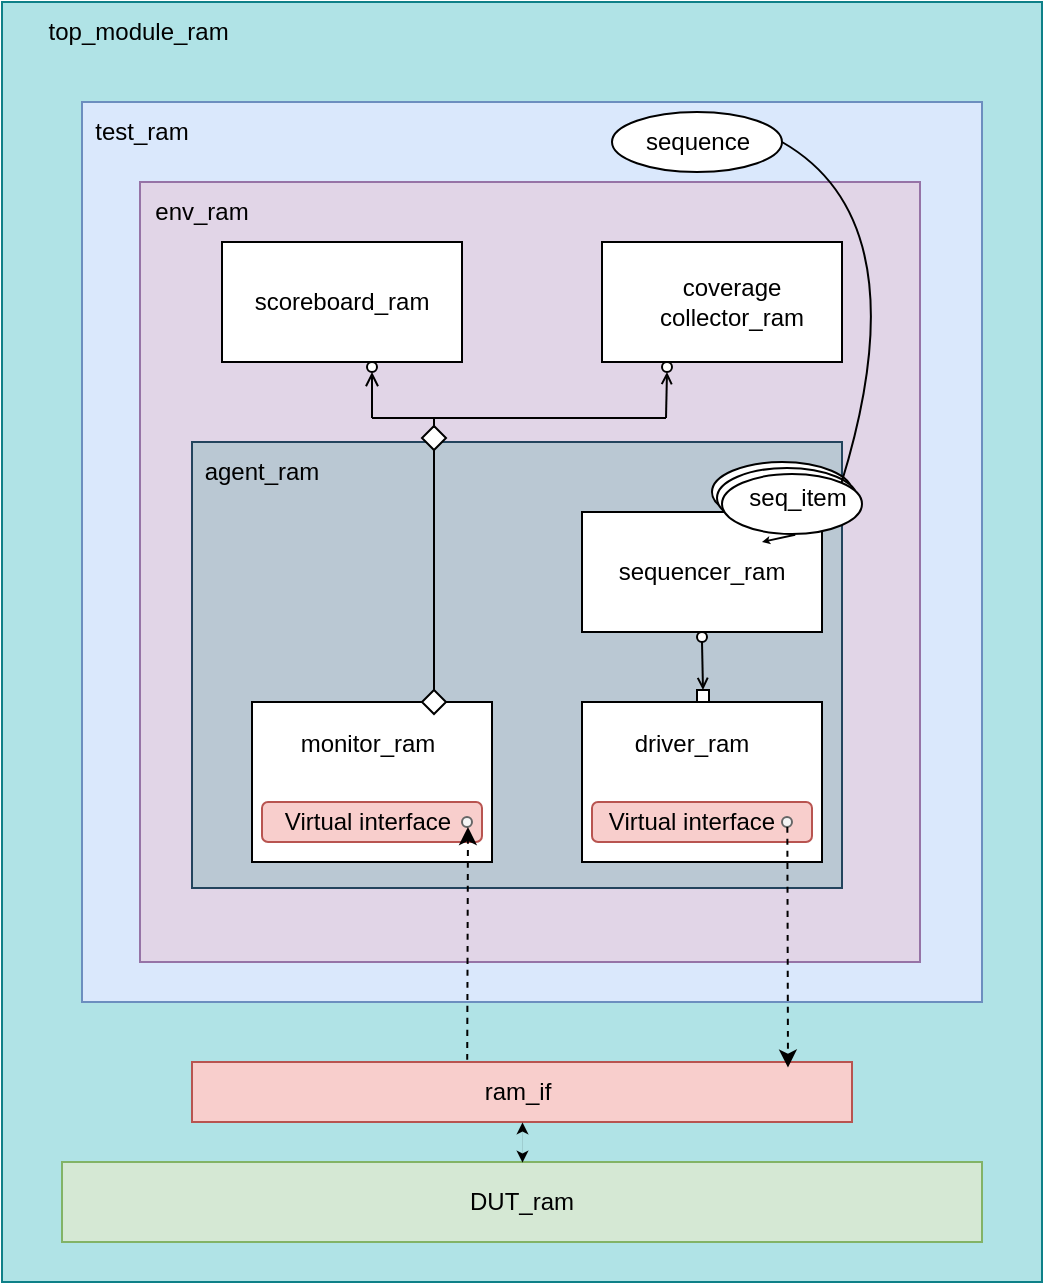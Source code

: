 <mxfile version="26.1.1">
  <diagram name="Page-1" id="iBlF3_Ep1_i4AvZprTDm">
    <mxGraphModel grid="1" page="1" gridSize="10" guides="1" tooltips="1" connect="1" arrows="1" fold="1" pageScale="1" pageWidth="850" pageHeight="1100" math="0" shadow="0">
      <root>
        <mxCell id="0" />
        <mxCell id="1" parent="0" />
        <mxCell id="HkIWx38XpdJMgbNnedaE-1" value="" style="rounded=0;whiteSpace=wrap;html=1;fillColor=#b0e3e6;strokeColor=#0e8088;" vertex="1" parent="1">
          <mxGeometry x="190" y="-490" width="520" height="640" as="geometry" />
        </mxCell>
        <mxCell id="HkIWx38XpdJMgbNnedaE-2" style="rounded=0;orthogonalLoop=1;jettySize=auto;html=1;exitX=0.5;exitY=0;exitDx=0;exitDy=0;entryX=0.5;entryY=0;entryDx=0;entryDy=0;strokeColor=default;curved=1;" edge="1" parent="1" target="HkIWx38XpdJMgbNnedaE-3">
          <mxGeometry relative="1" as="geometry">
            <mxPoint x="449.96" y="90" as="sourcePoint" />
            <mxPoint x="449.96" y="70" as="targetPoint" />
          </mxGeometry>
        </mxCell>
        <mxCell id="HkIWx38XpdJMgbNnedaE-3" value="" style="rounded=0;whiteSpace=wrap;html=1;fillColor=#d5e8d4;strokeColor=#82b366;" vertex="1" parent="1">
          <mxGeometry x="220" y="90" width="460" height="40" as="geometry" />
        </mxCell>
        <mxCell id="HkIWx38XpdJMgbNnedaE-4" value="" style="rounded=0;whiteSpace=wrap;html=1;fillColor=#f8cecc;strokeColor=#b85450;" vertex="1" parent="1">
          <mxGeometry x="285" y="40" width="330" height="30" as="geometry" />
        </mxCell>
        <mxCell id="HkIWx38XpdJMgbNnedaE-5" value="" style="endArrow=classic;startArrow=classic;html=1;rounded=0;entryX=0.5;entryY=1;entryDx=0;entryDy=0;exitX=0.5;exitY=0;exitDx=0;exitDy=0;strokeWidth=0;" edge="1" parent="1" source="HkIWx38XpdJMgbNnedaE-3" target="HkIWx38XpdJMgbNnedaE-4">
          <mxGeometry width="50" height="50" relative="1" as="geometry">
            <mxPoint x="370" y="60" as="sourcePoint" />
            <mxPoint x="420" y="10" as="targetPoint" />
          </mxGeometry>
        </mxCell>
        <mxCell id="HkIWx38XpdJMgbNnedaE-6" value="" style="whiteSpace=wrap;html=1;aspect=fixed;fillColor=#dae8fc;strokeColor=#6c8ebf;" vertex="1" parent="1">
          <mxGeometry x="230" y="-440" width="450" height="450" as="geometry" />
        </mxCell>
        <mxCell id="HkIWx38XpdJMgbNnedaE-7" value="" style="whiteSpace=wrap;html=1;aspect=fixed;fillColor=#e1d5e7;strokeColor=#9673a6;" vertex="1" parent="1">
          <mxGeometry x="259" y="-400" width="390" height="390" as="geometry" />
        </mxCell>
        <mxCell id="HkIWx38XpdJMgbNnedaE-8" value="" style="rounded=0;whiteSpace=wrap;html=1;fillColor=#bac8d3;strokeColor=#23445d;" vertex="1" parent="1">
          <mxGeometry x="285" y="-270" width="325" height="223" as="geometry" />
        </mxCell>
        <mxCell id="HkIWx38XpdJMgbNnedaE-9" value="" style="rounded=0;whiteSpace=wrap;html=1;" vertex="1" parent="1">
          <mxGeometry x="300" y="-370" width="120" height="60" as="geometry" />
        </mxCell>
        <mxCell id="HkIWx38XpdJMgbNnedaE-10" value="" style="rounded=0;whiteSpace=wrap;html=1;" vertex="1" parent="1">
          <mxGeometry x="490" y="-370" width="120" height="60" as="geometry" />
        </mxCell>
        <mxCell id="HkIWx38XpdJMgbNnedaE-11" value="" style="rounded=0;whiteSpace=wrap;html=1;" vertex="1" parent="1">
          <mxGeometry x="480" y="-235" width="120" height="60" as="geometry" />
        </mxCell>
        <mxCell id="HkIWx38XpdJMgbNnedaE-12" value="" style="rounded=0;whiteSpace=wrap;html=1;" vertex="1" parent="1">
          <mxGeometry x="480" y="-140" width="120" height="80" as="geometry" />
        </mxCell>
        <mxCell id="HkIWx38XpdJMgbNnedaE-13" value="" style="rounded=0;whiteSpace=wrap;html=1;" vertex="1" parent="1">
          <mxGeometry x="315" y="-140" width="120" height="80" as="geometry" />
        </mxCell>
        <mxCell id="HkIWx38XpdJMgbNnedaE-14" value="" style="rounded=1;whiteSpace=wrap;html=1;fillColor=#f8cecc;strokeColor=#b85450;" vertex="1" parent="1">
          <mxGeometry x="320" y="-90" width="110" height="20" as="geometry" />
        </mxCell>
        <mxCell id="HkIWx38XpdJMgbNnedaE-15" value="" style="rounded=1;whiteSpace=wrap;html=1;fillColor=#f8cecc;strokeColor=#b85450;" vertex="1" parent="1">
          <mxGeometry x="485" y="-90" width="110" height="20" as="geometry" />
        </mxCell>
        <mxCell id="HkIWx38XpdJMgbNnedaE-16" value="" style="ellipse;whiteSpace=wrap;html=1;aspect=fixed;fillColor=#f5f5f5;fontColor=#333333;strokeColor=#666666;" vertex="1" parent="1">
          <mxGeometry x="580" y="-82.5" width="5" height="5" as="geometry" />
        </mxCell>
        <mxCell id="HkIWx38XpdJMgbNnedaE-17" value="" style="ellipse;whiteSpace=wrap;html=1;aspect=fixed;fillColor=#f5f5f5;fontColor=#333333;strokeColor=#666666;" vertex="1" parent="1">
          <mxGeometry x="420" y="-82.5" width="5" height="5" as="geometry" />
        </mxCell>
        <mxCell id="HkIWx38XpdJMgbNnedaE-18" value="" style="endArrow=classic;html=1;rounded=0;entryX=0.903;entryY=0.093;entryDx=0;entryDy=0;entryPerimeter=0;exitX=0.5;exitY=1;exitDx=0;exitDy=0;dashed=1;strokeWidth=1;curved=1;startArrow=none;startFill=0;" edge="1" parent="1" target="HkIWx38XpdJMgbNnedaE-4">
          <mxGeometry width="50" height="50" relative="1" as="geometry">
            <mxPoint x="582.67" y="-77.5" as="sourcePoint" />
            <mxPoint x="585.0" y="42.31" as="targetPoint" />
          </mxGeometry>
        </mxCell>
        <mxCell id="HkIWx38XpdJMgbNnedaE-19" value="" style="endArrow=classic;html=1;rounded=0;entryX=0.5;entryY=0;entryDx=0;entryDy=0;exitX=0.417;exitY=-0.038;exitDx=0;exitDy=0;dashed=1;strokeWidth=1;curved=1;startArrow=none;startFill=0;exitPerimeter=0;" edge="1" parent="1" source="HkIWx38XpdJMgbNnedaE-4">
          <mxGeometry width="50" height="50" relative="1" as="geometry">
            <mxPoint x="420" y="45" as="sourcePoint" />
            <mxPoint x="422.98" y="-77.5" as="targetPoint" />
          </mxGeometry>
        </mxCell>
        <mxCell id="HkIWx38XpdJMgbNnedaE-20" style="edgeStyle=orthogonalEdgeStyle;rounded=0;orthogonalLoop=1;jettySize=auto;html=1;exitX=0.5;exitY=1;exitDx=0;exitDy=0;entryX=0.5;entryY=0;entryDx=0;entryDy=0;targetPerimeterSpacing=-8;sourcePerimeterSpacing=-1;jumpStyle=line;jumpSize=7;endArrow=open;endFill=0;endSize=4;startSize=21;" edge="1" parent="1" source="HkIWx38XpdJMgbNnedaE-21" target="HkIWx38XpdJMgbNnedaE-22">
          <mxGeometry relative="1" as="geometry" />
        </mxCell>
        <mxCell id="HkIWx38XpdJMgbNnedaE-21" value="" style="ellipse;whiteSpace=wrap;html=1;aspect=fixed;strokeColor=#000000;" vertex="1" parent="1">
          <mxGeometry x="537.5" y="-175" width="5" height="5" as="geometry" />
        </mxCell>
        <mxCell id="HkIWx38XpdJMgbNnedaE-22" value="" style="whiteSpace=wrap;html=1;aspect=fixed;strokeColor=#000000;" vertex="1" parent="1">
          <mxGeometry x="537.5" y="-146" width="6" height="6" as="geometry" />
        </mxCell>
        <mxCell id="HkIWx38XpdJMgbNnedaE-23" value="" style="rhombus;whiteSpace=wrap;html=1;" vertex="1" parent="1">
          <mxGeometry x="400" y="-146" width="12" height="12" as="geometry" />
        </mxCell>
        <mxCell id="HkIWx38XpdJMgbNnedaE-24" style="edgeStyle=orthogonalEdgeStyle;rounded=0;orthogonalLoop=1;jettySize=auto;html=1;exitX=0.5;exitY=0;exitDx=0;exitDy=0;" edge="1" parent="1" source="HkIWx38XpdJMgbNnedaE-25">
          <mxGeometry relative="1" as="geometry">
            <mxPoint x="405.985" y="-277.992" as="targetPoint" />
          </mxGeometry>
        </mxCell>
        <mxCell id="HkIWx38XpdJMgbNnedaE-25" value="" style="rhombus;whiteSpace=wrap;html=1;" vertex="1" parent="1">
          <mxGeometry x="400" y="-278" width="12" height="12" as="geometry" />
        </mxCell>
        <mxCell id="HkIWx38XpdJMgbNnedaE-26" value="" style="endArrow=none;html=1;rounded=0;exitX=0.5;exitY=0;exitDx=0;exitDy=0;entryX=0.5;entryY=1;entryDx=0;entryDy=0;" edge="1" parent="1" source="HkIWx38XpdJMgbNnedaE-23" target="HkIWx38XpdJMgbNnedaE-25">
          <mxGeometry width="50" height="50" relative="1" as="geometry">
            <mxPoint x="410" y="-200" as="sourcePoint" />
            <mxPoint x="460" y="-250" as="targetPoint" />
          </mxGeometry>
        </mxCell>
        <mxCell id="HkIWx38XpdJMgbNnedaE-27" value="" style="ellipse;whiteSpace=wrap;html=1;aspect=fixed;strokeColor=#000000;" vertex="1" parent="1">
          <mxGeometry x="372.5" y="-310" width="5" height="5" as="geometry" />
        </mxCell>
        <mxCell id="HkIWx38XpdJMgbNnedaE-28" value="" style="ellipse;whiteSpace=wrap;html=1;aspect=fixed;strokeColor=#000000;" vertex="1" parent="1">
          <mxGeometry x="520" y="-310" width="5" height="5" as="geometry" />
        </mxCell>
        <mxCell id="HkIWx38XpdJMgbNnedaE-29" value="" style="endArrow=none;html=1;rounded=0;entryX=0.667;entryY=0.301;entryDx=0;entryDy=0;entryPerimeter=0;" edge="1" parent="1">
          <mxGeometry width="50" height="50" relative="1" as="geometry">
            <mxPoint x="375" y="-282" as="sourcePoint" />
            <mxPoint x="522" y="-282" as="targetPoint" />
          </mxGeometry>
        </mxCell>
        <mxCell id="HkIWx38XpdJMgbNnedaE-30" value="" style="endArrow=open;html=1;rounded=0;entryX=0.5;entryY=1;entryDx=0;entryDy=0;endFill=0;endSize=4;" edge="1" parent="1" target="HkIWx38XpdJMgbNnedaE-28">
          <mxGeometry width="50" height="50" relative="1" as="geometry">
            <mxPoint x="522" y="-282" as="sourcePoint" />
            <mxPoint x="540" y="-320" as="targetPoint" />
          </mxGeometry>
        </mxCell>
        <mxCell id="HkIWx38XpdJMgbNnedaE-31" value="" style="endArrow=open;html=1;rounded=0;entryX=0.5;entryY=1;entryDx=0;entryDy=0;endFill=0;endSize=5;" edge="1" parent="1" target="HkIWx38XpdJMgbNnedaE-27">
          <mxGeometry width="50" height="50" relative="1" as="geometry">
            <mxPoint x="375" y="-282" as="sourcePoint" />
            <mxPoint x="420" y="-340" as="targetPoint" />
          </mxGeometry>
        </mxCell>
        <mxCell id="HkIWx38XpdJMgbNnedaE-32" value="" style="endArrow=none;html=1;rounded=0;entryX=0.497;entryY=-0.254;entryDx=0;entryDy=0;entryPerimeter=0;" edge="1" parent="1">
          <mxGeometry width="50" height="50" relative="1" as="geometry">
            <mxPoint x="406" y="-282" as="sourcePoint" />
            <mxPoint x="405.984" y="-277" as="targetPoint" />
          </mxGeometry>
        </mxCell>
        <mxCell id="HkIWx38XpdJMgbNnedaE-33" value="top_module_ram&amp;nbsp;" style="rounded=0;whiteSpace=wrap;html=1;fillColor=none;strokeColor=none;" vertex="1" parent="1">
          <mxGeometry x="190" y="-490" width="140" height="30" as="geometry" />
        </mxCell>
        <mxCell id="HkIWx38XpdJMgbNnedaE-34" value="agent_ram" style="text;strokeColor=none;align=center;fillColor=none;html=1;verticalAlign=middle;whiteSpace=wrap;rounded=0;" vertex="1" parent="1">
          <mxGeometry x="290" y="-270" width="60" height="30" as="geometry" />
        </mxCell>
        <mxCell id="HkIWx38XpdJMgbNnedaE-35" value="test_ram" style="text;strokeColor=none;align=center;fillColor=none;html=1;verticalAlign=middle;whiteSpace=wrap;rounded=0;" vertex="1" parent="1">
          <mxGeometry x="230" y="-440" width="60" height="30" as="geometry" />
        </mxCell>
        <mxCell id="HkIWx38XpdJMgbNnedaE-36" value="env_ram" style="text;strokeColor=none;align=center;fillColor=none;html=1;verticalAlign=middle;whiteSpace=wrap;rounded=0;" vertex="1" parent="1">
          <mxGeometry x="260" y="-400" width="60" height="30" as="geometry" />
        </mxCell>
        <mxCell id="HkIWx38XpdJMgbNnedaE-37" value="DUT_ram" style="text;strokeColor=none;align=center;fillColor=none;html=1;verticalAlign=middle;whiteSpace=wrap;rounded=0;" vertex="1" parent="1">
          <mxGeometry x="420" y="95" width="60" height="30" as="geometry" />
        </mxCell>
        <mxCell id="HkIWx38XpdJMgbNnedaE-38" value="ram_if" style="text;strokeColor=none;align=center;fillColor=none;html=1;verticalAlign=middle;whiteSpace=wrap;rounded=0;" vertex="1" parent="1">
          <mxGeometry x="417.5" y="40" width="60" height="30" as="geometry" />
        </mxCell>
        <mxCell id="HkIWx38XpdJMgbNnedaE-39" value="Virtual interface" style="text;strokeColor=none;align=center;fillColor=none;html=1;verticalAlign=middle;whiteSpace=wrap;rounded=0;" vertex="1" parent="1">
          <mxGeometry x="327.5" y="-95" width="90" height="30" as="geometry" />
        </mxCell>
        <mxCell id="HkIWx38XpdJMgbNnedaE-40" value="Virtual interface" style="text;strokeColor=none;align=center;fillColor=none;html=1;verticalAlign=middle;whiteSpace=wrap;rounded=0;" vertex="1" parent="1">
          <mxGeometry x="490" y="-95" width="90" height="30" as="geometry" />
        </mxCell>
        <mxCell id="HkIWx38XpdJMgbNnedaE-41" value="monitor_ram" style="text;strokeColor=none;align=center;fillColor=none;html=1;verticalAlign=middle;whiteSpace=wrap;rounded=0;" vertex="1" parent="1">
          <mxGeometry x="342.5" y="-134" width="60" height="30" as="geometry" />
        </mxCell>
        <mxCell id="HkIWx38XpdJMgbNnedaE-42" value="driver_ram" style="text;strokeColor=none;align=center;fillColor=none;html=1;verticalAlign=middle;whiteSpace=wrap;rounded=0;" vertex="1" parent="1">
          <mxGeometry x="505" y="-134" width="60" height="30" as="geometry" />
        </mxCell>
        <mxCell id="HkIWx38XpdJMgbNnedaE-43" value="sequencer_ram" style="text;strokeColor=none;align=center;fillColor=none;html=1;verticalAlign=middle;whiteSpace=wrap;rounded=0;" vertex="1" parent="1">
          <mxGeometry x="510" y="-220" width="60" height="30" as="geometry" />
        </mxCell>
        <mxCell id="HkIWx38XpdJMgbNnedaE-44" value="scoreboard_ram" style="text;strokeColor=none;align=center;fillColor=none;html=1;verticalAlign=middle;whiteSpace=wrap;rounded=0;" vertex="1" parent="1">
          <mxGeometry x="330" y="-355" width="60" height="30" as="geometry" />
        </mxCell>
        <mxCell id="HkIWx38XpdJMgbNnedaE-45" value="coverage collector_ram" style="text;strokeColor=none;align=center;fillColor=none;html=1;verticalAlign=middle;whiteSpace=wrap;rounded=0;" vertex="1" parent="1">
          <mxGeometry x="500" y="-355" width="110" height="30" as="geometry" />
        </mxCell>
        <mxCell id="HkIWx38XpdJMgbNnedaE-46" value="" style="ellipse;whiteSpace=wrap;html=1;" vertex="1" parent="1">
          <mxGeometry x="495" y="-435" width="85" height="30" as="geometry" />
        </mxCell>
        <mxCell id="HkIWx38XpdJMgbNnedaE-47" value="sequence" style="text;strokeColor=none;align=center;fillColor=none;html=1;verticalAlign=middle;whiteSpace=wrap;rounded=0;" vertex="1" parent="1">
          <mxGeometry x="507.5" y="-435" width="60" height="30" as="geometry" />
        </mxCell>
        <mxCell id="HkIWx38XpdJMgbNnedaE-48" value="" style="ellipse;whiteSpace=wrap;html=1;" vertex="1" parent="1">
          <mxGeometry x="545" y="-260" width="70" height="30" as="geometry" />
        </mxCell>
        <mxCell id="HkIWx38XpdJMgbNnedaE-49" value="" style="ellipse;whiteSpace=wrap;html=1;" vertex="1" parent="1">
          <mxGeometry x="547.5" y="-257" width="70" height="30" as="geometry" />
        </mxCell>
        <mxCell id="HkIWx38XpdJMgbNnedaE-50" value="" style="ellipse;whiteSpace=wrap;html=1;" vertex="1" parent="1">
          <mxGeometry x="550" y="-254" width="70" height="30" as="geometry" />
        </mxCell>
        <mxCell id="HkIWx38XpdJMgbNnedaE-51" value="seq_item" style="text;strokeColor=none;align=center;fillColor=none;html=1;verticalAlign=middle;whiteSpace=wrap;rounded=0;" vertex="1" parent="1">
          <mxGeometry x="557.5" y="-257" width="60" height="30" as="geometry" />
        </mxCell>
        <mxCell id="HkIWx38XpdJMgbNnedaE-52" value="" style="endArrow=none;html=1;rounded=0;exitX=1;exitY=0;exitDx=0;exitDy=0;entryX=1;entryY=0.5;entryDx=0;entryDy=0;curved=1;" edge="1" parent="1" source="HkIWx38XpdJMgbNnedaE-50" target="HkIWx38XpdJMgbNnedaE-46">
          <mxGeometry width="50" height="50" relative="1" as="geometry">
            <mxPoint x="670" y="-260" as="sourcePoint" />
            <mxPoint x="720" y="-310" as="targetPoint" />
            <Array as="points">
              <mxPoint x="650" y="-380" />
            </Array>
          </mxGeometry>
        </mxCell>
        <mxCell id="HkIWx38XpdJMgbNnedaE-53" value="" style="endArrow=classic;html=1;rounded=0;exitX=0.485;exitY=1.112;exitDx=0;exitDy=0;exitPerimeter=0;entryX=1;entryY=0;entryDx=0;entryDy=0;endSize=1;" edge="1" parent="1" source="HkIWx38XpdJMgbNnedaE-51" target="HkIWx38XpdJMgbNnedaE-43">
          <mxGeometry width="50" height="50" relative="1" as="geometry">
            <mxPoint x="630" y="-260" as="sourcePoint" />
            <mxPoint x="680" y="-310" as="targetPoint" />
          </mxGeometry>
        </mxCell>
      </root>
    </mxGraphModel>
  </diagram>
</mxfile>
